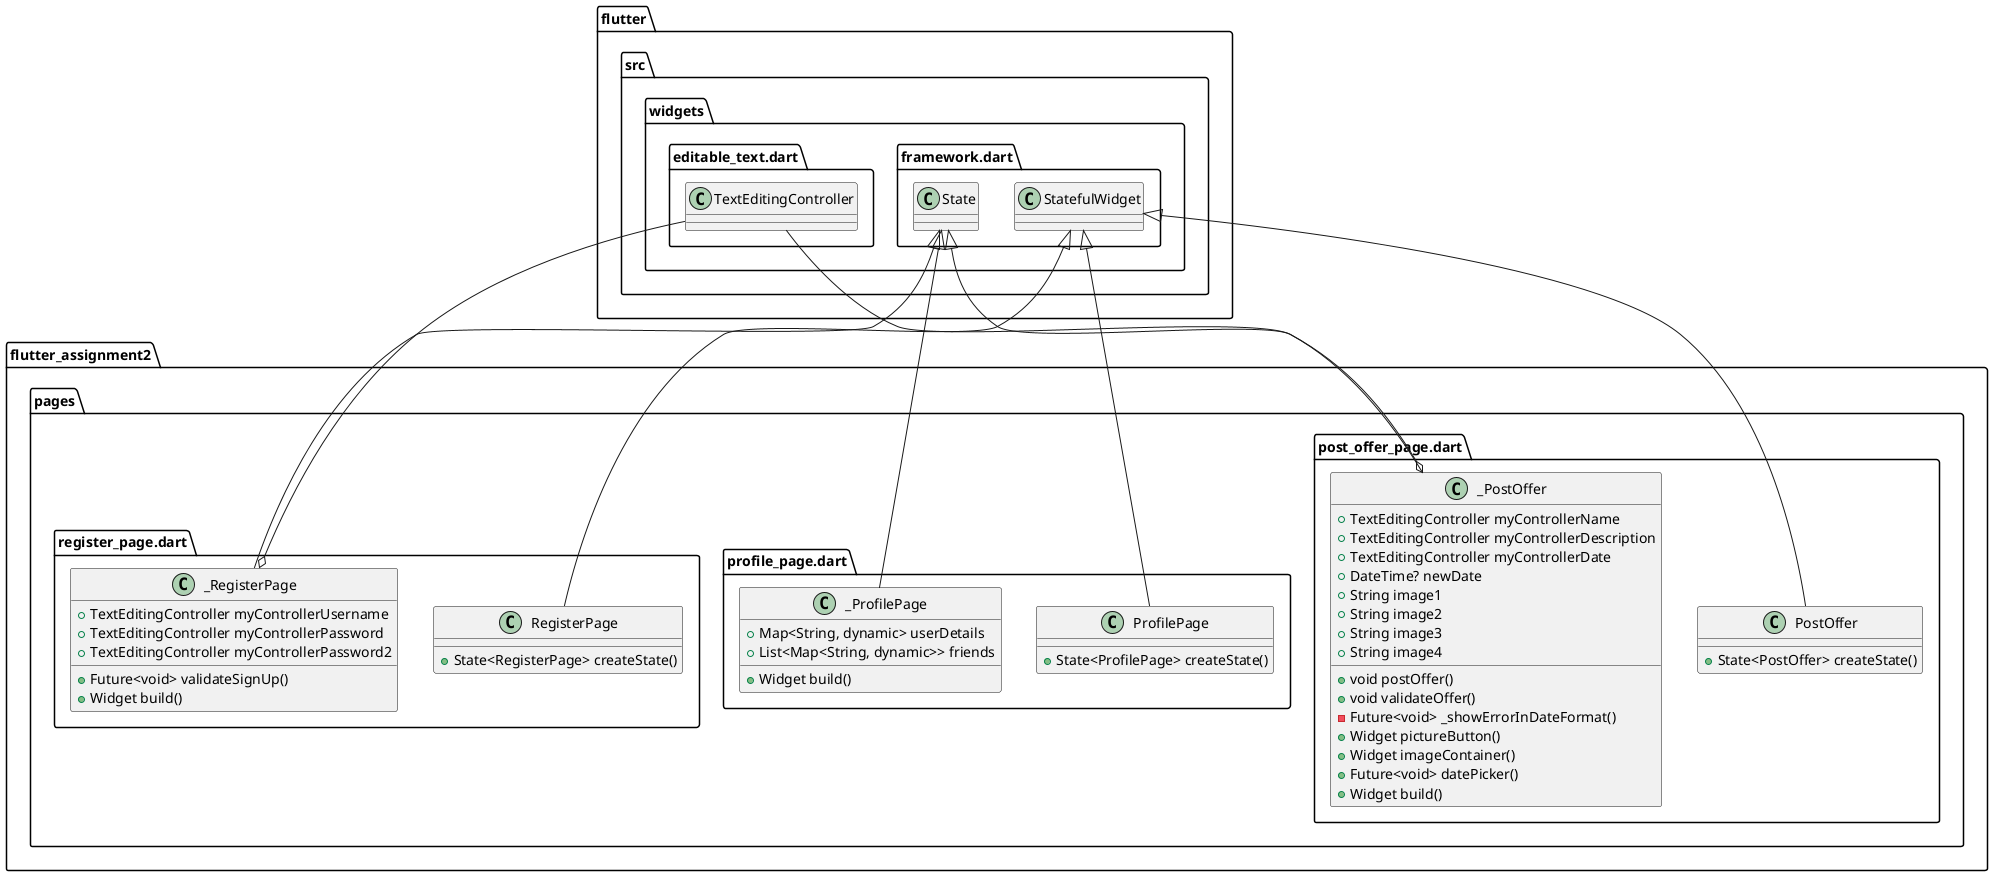 @startuml uml3
set namespaceSeparator ::
class "flutter_assignment2::pages::post_offer_page.dart::PostOffer" {
  +State<PostOffer> createState()
}

"flutter::src::widgets::framework.dart::StatefulWidget" <|-- "flutter_assignment2::pages::post_offer_page.dart::PostOffer"

class "flutter_assignment2::pages::post_offer_page.dart::_PostOffer" {
  +TextEditingController myControllerName
  +TextEditingController myControllerDescription
  +TextEditingController myControllerDate
  +DateTime? newDate
  +String image1
  +String image2
  +String image3
  +String image4
  +void postOffer()
  +void validateOffer()
  -Future<void> _showErrorInDateFormat()
  +Widget pictureButton()
  +Widget imageContainer()
  +Future<void> datePicker()
  +Widget build()
}

"flutter_assignment2::pages::post_offer_page.dart::_PostOffer" o-- "flutter::src::widgets::editable_text.dart::TextEditingController"
"flutter::src::widgets::framework.dart::State" <|-- "flutter_assignment2::pages::post_offer_page.dart::_PostOffer"

class "flutter_assignment2::pages::profile_page.dart::ProfilePage" {
  +State<ProfilePage> createState()
}

"flutter::src::widgets::framework.dart::StatefulWidget" <|-- "flutter_assignment2::pages::profile_page.dart::ProfilePage"

class "flutter_assignment2::pages::profile_page.dart::_ProfilePage" {
  +Map<String, dynamic> userDetails
  +List<Map<String, dynamic>> friends
  +Widget build()
}

"flutter::src::widgets::framework.dart::State" <|-- "flutter_assignment2::pages::profile_page.dart::_ProfilePage"

class "flutter_assignment2::pages::register_page.dart::RegisterPage" {
  +State<RegisterPage> createState()
}

"flutter::src::widgets::framework.dart::StatefulWidget" <|-- "flutter_assignment2::pages::register_page.dart::RegisterPage"

class "flutter_assignment2::pages::register_page.dart::_RegisterPage" {
  +TextEditingController myControllerUsername
  +TextEditingController myControllerPassword
  +TextEditingController myControllerPassword2
  +Future<void> validateSignUp()
  +Widget build()
}

"flutter_assignment2::pages::register_page.dart::_RegisterPage" o-- "flutter::src::widgets::editable_text.dart::TextEditingController"
"flutter::src::widgets::framework.dart::State" <|-- "flutter_assignment2::pages::register_page.dart::_RegisterPage"


@enduml